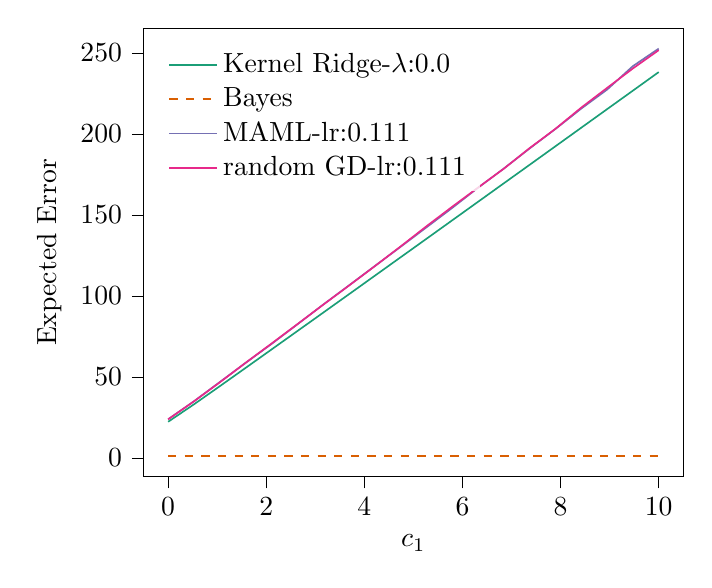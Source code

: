 % This file was created with tikzplotlib v0.10.1.
\begin{tikzpicture}

\definecolor{chocolate217952}{RGB}{217,95,2}
\definecolor{darkcyan27158119}{RGB}{27,158,119}
\definecolor{darkgray176}{RGB}{176,176,176}
\definecolor{deeppink23141138}{RGB}{231,41,138}
\definecolor{lightslategray117112179}{RGB}{117,112,179}

\begin{axis}[
legend cell align={left},
legend style={
  fill opacity=0.8,
  draw opacity=1,
  text opacity=1,
  at={(0.03,0.97)},
  anchor=north west,
  draw=none
},
tick align=outside,
tick pos=left,
x grid style={darkgray176},
xlabel={\(\displaystyle c_{1}\)},
xmin=-0.499, xmax=10.5,
xtick style={color=black},
y grid style={darkgray176},
ylabel={Expected Error},
ymin=-11.588, ymax=265.348,
ytick style={color=black}
]
\addplot [semithick, darkcyan27158119]
table {%
0.001 22.243
0.527 33.009
1.054 44.224
1.58 55.518
2.106 66.853
2.632 78.215
3.159 89.595
3.685 100.989
4.211 112.394
4.737 123.809
5.264 135.231
5.79 146.66
6.316 158.095
6.842 169.534
7.369 180.978
7.895 192.425
8.421 203.877
8.947 215.331
9.474 226.789
10 238.249
};
\addlegendentry{Kernel Ridge-$\lambda$:0.0}
\addplot [semithick, chocolate217952, dashed]
table {%
0.001 1.0
0.527 1.0
1.054 1.0
1.58 1.0
2.106 1.0
2.632 1.0
3.159 1.0
3.685 1.0
4.211 1.0
4.737 1.0
5.264 1.0
5.79 1.0
6.316 1.0
6.842 1.0
7.369 1.0
7.895 1.0
8.421 1.0
8.947 1.0
9.474 1.0
10 1.0
};
\addlegendentry{Bayes}
\addplot [semithick, lightslategray117112179]
table {%
0.001 23.791
0.527 34.901
1.054 46.801
1.58 58.618
2.106 70.248
2.632 82.361
3.159 94.567
3.685 106.428
4.211 118.388
4.737 130.28
5.264 142.298
5.79 154.324
6.316 166.768
6.842 178.643
7.369 191.087
7.895 203.102
8.421 215.697
8.947 227.417
9.474 241.944
10 252.76
};
\addlegendentry{MAML-lr:0.111}
\addplot [semithick, deeppink23141138]
table {%
0.001 23.755
0.527 34.846
1.054 46.592
1.58 58.68
2.106 70.513
2.632 82.453
3.159 94.494
3.685 106.321
4.211 118.302
4.737 130.5
5.264 142.971
5.79 155.063
6.316 166.863
6.842 178.558
7.369 191.292
7.895 203.208
8.421 216.303
8.947 228.467
9.474 240.49
10 251.778
};
\addlegendentry{random GD-lr:0.111}
\end{axis}

\end{tikzpicture}

